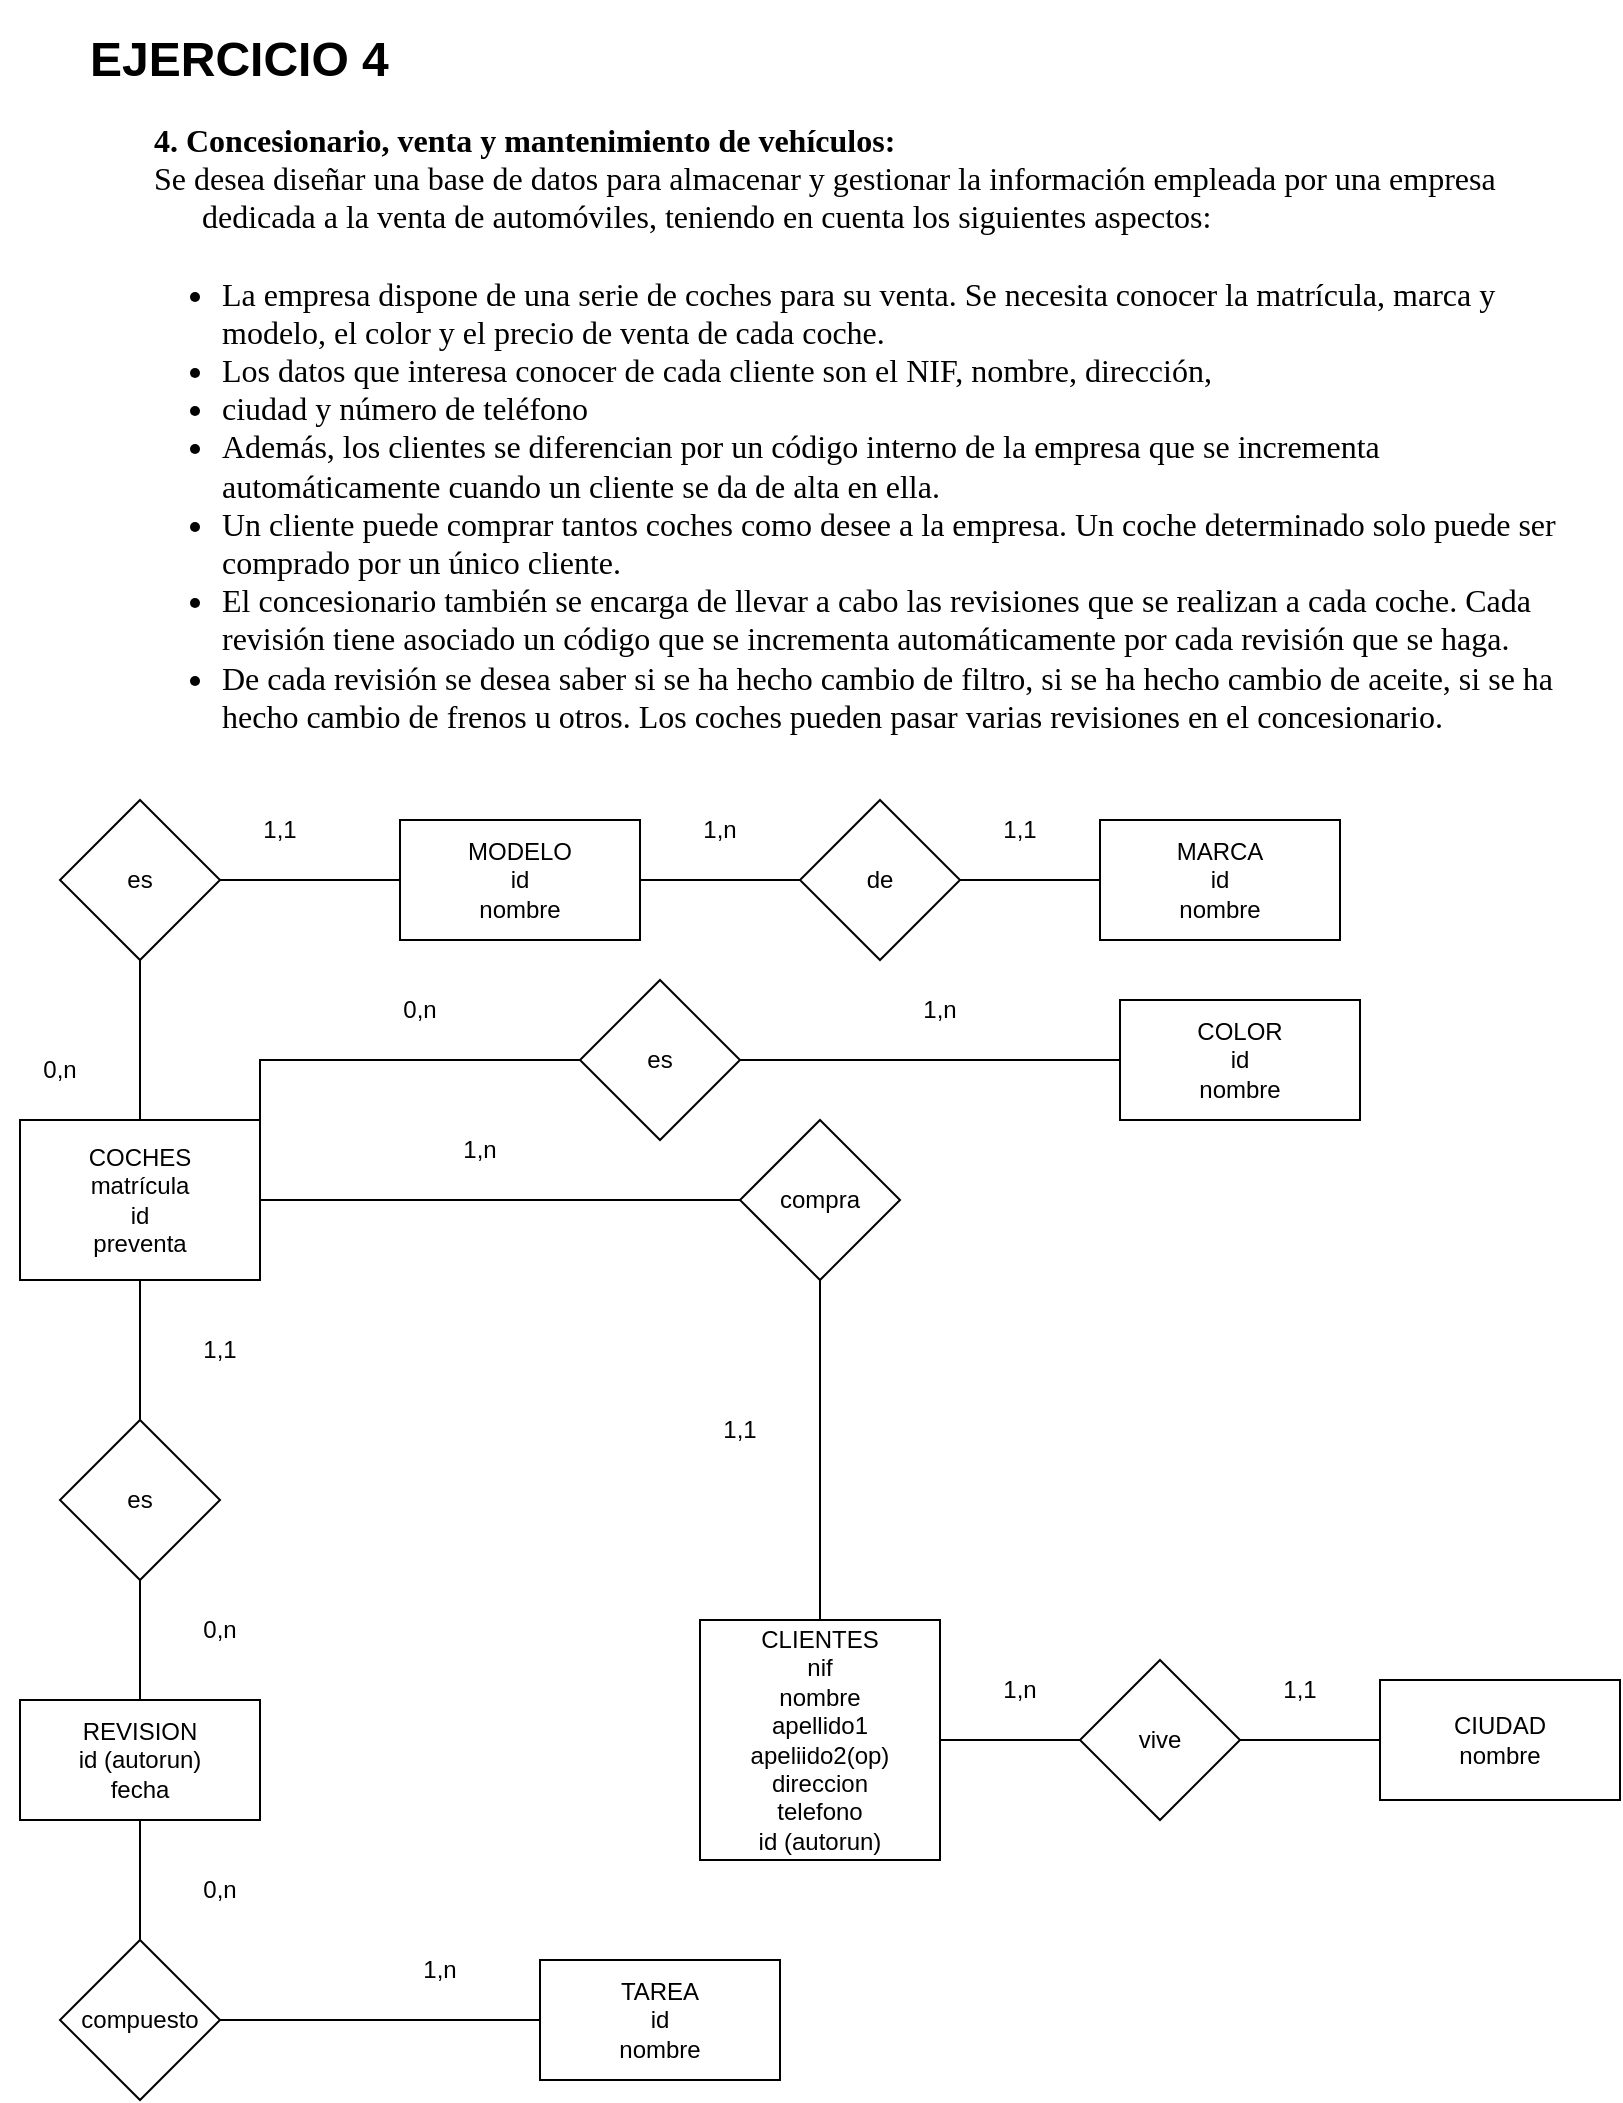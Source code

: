 <mxfile version="20.3.0" type="device"><diagram id="R2lEEEUBdFMjLlhIrx00" name="Page-1"><mxGraphModel dx="1662" dy="849" grid="1" gridSize="10" guides="1" tooltips="1" connect="1" arrows="1" fold="1" page="1" pageScale="1" pageWidth="850" pageHeight="1100" math="0" shadow="0" extFonts="Permanent Marker^https://fonts.googleapis.com/css?family=Permanent+Marker"><root><mxCell id="0"/><mxCell id="1" parent="0"/><mxCell id="SYdkhV4AEx9EhMRc8rV2-1" value="&lt;h1&gt;EJERCICIO 4&lt;/h1&gt;&lt;p style=&quot;line-height:1.2;margin-left: 24pt;text-indent: -18pt;margin-top:0pt;margin-bottom:0pt;padding:0pt 0pt 0pt 18pt;&quot; dir=&quot;ltr&quot;&gt;&lt;span style=&quot;font-size: 12pt; font-family: &amp;quot;Liberation Serif&amp;quot;; color: rgb(0, 0, 0); background-color: transparent; font-weight: 700; font-style: normal; font-variant: normal; text-decoration: none; vertical-align: baseline;&quot;&gt;4. Concesionario, venta y mantenimiento de vehículos:&amp;nbsp;&lt;/span&gt;&lt;/p&gt;&lt;p style=&quot;line-height:1.2;margin-left: 24pt;text-indent: -18pt;margin-top:0pt;margin-bottom:0pt;padding:0pt 0pt 0pt 18pt;&quot; dir=&quot;ltr&quot;&gt;&lt;span style=&quot;background-color: transparent; font-family: &amp;quot;Liberation Serif&amp;quot;; font-size: 12pt; text-indent: -18pt;&quot;&gt;Se desea diseñar una base de datos para almacenar y gestionar la información empleada por una empresa dedicada a la venta de automóviles, teniendo en cuenta los siguientes aspectos:&amp;nbsp;&lt;/span&gt;&lt;br&gt;&lt;/p&gt;&lt;p style=&quot;line-height:1.2;margin-left: 24pt;text-indent: -18pt;margin-top:0pt;margin-bottom:0pt;padding:0pt 0pt 0pt 18pt;&quot; dir=&quot;ltr&quot;&gt;&lt;span style=&quot;background-color: transparent; font-family: &amp;quot;Liberation Serif&amp;quot;; font-size: 12pt; text-indent: -18pt;&quot;&gt;&lt;br&gt;&lt;/span&gt;&lt;/p&gt;&lt;ul style=&quot;margin-top:0;margin-bottom:0;padding-inline-start:48px;&quot;&gt;&lt;li aria-level=&quot;1&quot; style=&quot;list-style-type: disc; font-size: 12pt; font-family: &amp;quot;Liberation Serif&amp;quot;; color: rgb(0, 0, 0); background-color: transparent; font-weight: 400; font-style: normal; font-variant: normal; text-decoration: none; vertical-align: baseline; margin-left: 13.5pt;&quot; dir=&quot;ltr&quot;&gt;&lt;p role=&quot;presentation&quot; style=&quot;line-height:1.2;margin-top:0pt;margin-bottom:0pt;&quot; dir=&quot;ltr&quot;&gt;&lt;span style=&quot;font-size: 12pt; font-family: &amp;quot;Liberation Serif&amp;quot;; color: rgb(0, 0, 0); background-color: transparent; font-weight: 400; font-style: normal; font-variant: normal; text-decoration: none; vertical-align: baseline;&quot;&gt;La empresa dispone de una serie de coches para su venta. Se necesita conocer la matrícula, marca y modelo, el color y el precio de venta de cada coche.&amp;nbsp;&lt;/span&gt;&lt;/p&gt;&lt;/li&gt;&lt;li aria-level=&quot;1&quot; style=&quot;list-style-type: disc; font-size: 12pt; font-family: &amp;quot;Liberation Serif&amp;quot;; color: rgb(0, 0, 0); background-color: transparent; font-weight: 400; font-style: normal; font-variant: normal; text-decoration: none; vertical-align: baseline; margin-left: 13.5pt;&quot; dir=&quot;ltr&quot;&gt;&lt;p role=&quot;presentation&quot; style=&quot;line-height:1.2;margin-top:0pt;margin-bottom:0pt;&quot; dir=&quot;ltr&quot;&gt;&lt;span style=&quot;font-size: 12pt; font-family: &amp;quot;Liberation Serif&amp;quot;; color: rgb(0, 0, 0); background-color: transparent; font-weight: 400; font-style: normal; font-variant: normal; text-decoration: none; vertical-align: baseline;&quot;&gt;Los datos que interesa conocer de cada cliente son el NIF, nombre, dirección,&amp;nbsp;&lt;/span&gt;&lt;/p&gt;&lt;/li&gt;&lt;li aria-level=&quot;1&quot; style=&quot;list-style-type: disc; font-size: 12pt; font-family: &amp;quot;Liberation Serif&amp;quot;; color: rgb(0, 0, 0); background-color: transparent; font-weight: 400; font-style: normal; font-variant: normal; text-decoration: none; vertical-align: baseline; margin-left: 13.5pt;&quot; dir=&quot;ltr&quot;&gt;&lt;p role=&quot;presentation&quot; style=&quot;line-height:1.2;margin-top:0pt;margin-bottom:0pt;&quot; dir=&quot;ltr&quot;&gt;&lt;span style=&quot;font-size: 12pt; font-family: &amp;quot;Liberation Serif&amp;quot;; color: rgb(0, 0, 0); background-color: transparent; font-weight: 400; font-style: normal; font-variant: normal; text-decoration: none; vertical-align: baseline;&quot;&gt;ciudad y número de teléfono&lt;/span&gt;&lt;/p&gt;&lt;/li&gt;&lt;li aria-level=&quot;1&quot; style=&quot;list-style-type: disc; font-size: 12pt; font-family: &amp;quot;Liberation Serif&amp;quot;; color: rgb(0, 0, 0); background-color: transparent; font-weight: 400; font-style: normal; font-variant: normal; text-decoration: none; vertical-align: baseline; margin-left: 13.5pt;&quot; dir=&quot;ltr&quot;&gt;&lt;p role=&quot;presentation&quot; style=&quot;line-height:1.2;margin-top:0pt;margin-bottom:0pt;&quot; dir=&quot;ltr&quot;&gt;&lt;span style=&quot;font-size: 12pt; font-family: &amp;quot;Liberation Serif&amp;quot;; color: rgb(0, 0, 0); background-color: transparent; font-weight: 400; font-style: normal; font-variant: normal; text-decoration: none; vertical-align: baseline;&quot;&gt;Además, los clientes se diferencian por un código interno de la empresa que se incrementa automáticamente cuando un cliente se da de alta en ella.&lt;/span&gt;&lt;/p&gt;&lt;/li&gt;&lt;li aria-level=&quot;1&quot; style=&quot;list-style-type: disc; font-size: 12pt; font-family: &amp;quot;Liberation Serif&amp;quot;; color: rgb(0, 0, 0); background-color: transparent; font-weight: 400; font-style: normal; font-variant: normal; text-decoration: none; vertical-align: baseline; margin-left: 13.5pt;&quot; dir=&quot;ltr&quot;&gt;&lt;p role=&quot;presentation&quot; style=&quot;line-height:1.2;margin-top:0pt;margin-bottom:0pt;&quot; dir=&quot;ltr&quot;&gt;&lt;span style=&quot;font-size: 12pt; font-family: &amp;quot;Liberation Serif&amp;quot;; color: rgb(0, 0, 0); background-color: transparent; font-weight: 400; font-style: normal; font-variant: normal; text-decoration: none; vertical-align: baseline;&quot;&gt;Un cliente puede comprar tantos coches como desee a la empresa. Un coche determinado solo puede ser comprado por un único cliente.&amp;nbsp;&lt;/span&gt;&lt;/p&gt;&lt;/li&gt;&lt;li aria-level=&quot;1&quot; style=&quot;list-style-type: disc; font-size: 12pt; font-family: &amp;quot;Liberation Serif&amp;quot;; color: rgb(0, 0, 0); background-color: transparent; font-weight: 400; font-style: normal; font-variant: normal; text-decoration: none; vertical-align: baseline; margin-left: 13.5pt;&quot; dir=&quot;ltr&quot;&gt;&lt;p role=&quot;presentation&quot; style=&quot;line-height:1.2;margin-top:0pt;margin-bottom:0pt;&quot; dir=&quot;ltr&quot;&gt;&lt;span style=&quot;font-size: 12pt; font-family: &amp;quot;Liberation Serif&amp;quot;; color: rgb(0, 0, 0); background-color: transparent; font-weight: 400; font-style: normal; font-variant: normal; text-decoration: none; vertical-align: baseline;&quot;&gt;El concesionario también se encarga de llevar a cabo las revisiones que se realizan a cada coche. Cada revisión tiene asociado un código que se incrementa automáticamente por cada revisión que se haga.&amp;nbsp;&lt;/span&gt;&lt;/p&gt;&lt;/li&gt;&lt;li aria-level=&quot;1&quot; style=&quot;list-style-type: disc; font-size: 12pt; font-family: &amp;quot;Liberation Serif&amp;quot;; color: rgb(0, 0, 0); background-color: transparent; font-weight: 400; font-style: normal; font-variant: normal; text-decoration: none; vertical-align: baseline; margin-left: 13.5pt;&quot; dir=&quot;ltr&quot;&gt;&lt;p role=&quot;presentation&quot; style=&quot;line-height:1.2;margin-top:0pt;margin-bottom:0pt;&quot; dir=&quot;ltr&quot;&gt;&lt;span style=&quot;font-size: 12pt; font-family: &amp;quot;Liberation Serif&amp;quot;; color: rgb(0, 0, 0); background-color: transparent; font-weight: 400; font-style: normal; font-variant: normal; text-decoration: none; vertical-align: baseline;&quot;&gt;De cada revisión se desea saber si se ha hecho cambio de filtro, si se ha hecho cambio de aceite, si se ha hecho cambio de frenos u otros. Los coches pueden pasar varias revisiones en el concesionario.&amp;nbsp;&lt;/span&gt;&lt;/p&gt;&lt;/li&gt;&lt;/ul&gt;&lt;p&gt;&lt;br&gt;&lt;/p&gt;" style="text;html=1;strokeColor=none;fillColor=none;spacing=5;spacingTop=-20;whiteSpace=wrap;overflow=hidden;rounded=0;" vertex="1" parent="1"><mxGeometry x="40" y="40" width="760" height="370" as="geometry"/></mxCell><mxCell id="SYdkhV4AEx9EhMRc8rV2-5" value="COCHES&lt;br&gt;matrícula&lt;br&gt;id&lt;br&gt;preventa" style="rounded=0;whiteSpace=wrap;html=1;" vertex="1" parent="1"><mxGeometry x="10" y="590" width="120" height="80" as="geometry"/></mxCell><mxCell id="SYdkhV4AEx9EhMRc8rV2-8" value="MODELO&lt;br&gt;id&lt;br&gt;nombre" style="rounded=0;whiteSpace=wrap;html=1;" vertex="1" parent="1"><mxGeometry x="200" y="440" width="120" height="60" as="geometry"/></mxCell><mxCell id="SYdkhV4AEx9EhMRc8rV2-9" value="" style="endArrow=none;html=1;rounded=0;exitX=1;exitY=0.5;exitDx=0;exitDy=0;entryX=0;entryY=0.5;entryDx=0;entryDy=0;startArrow=none;" edge="1" parent="1" source="SYdkhV4AEx9EhMRc8rV2-14" target="SYdkhV4AEx9EhMRc8rV2-8"><mxGeometry width="50" height="50" relative="1" as="geometry"><mxPoint x="70" y="570" as="sourcePoint"/><mxPoint x="450" y="360" as="targetPoint"/><Array as="points"><mxPoint x="150" y="470"/></Array></mxGeometry></mxCell><mxCell id="SYdkhV4AEx9EhMRc8rV2-10" value="MARCA&lt;br&gt;id&lt;br&gt;nombre" style="rounded=0;whiteSpace=wrap;html=1;" vertex="1" parent="1"><mxGeometry x="550" y="440" width="120" height="60" as="geometry"/></mxCell><mxCell id="SYdkhV4AEx9EhMRc8rV2-11" value="" style="endArrow=none;html=1;rounded=0;exitX=1;exitY=0.5;exitDx=0;exitDy=0;entryX=0;entryY=0.5;entryDx=0;entryDy=0;startArrow=none;" edge="1" parent="1" source="SYdkhV4AEx9EhMRc8rV2-12" target="SYdkhV4AEx9EhMRc8rV2-10"><mxGeometry width="50" height="50" relative="1" as="geometry"><mxPoint x="400" y="420" as="sourcePoint"/><mxPoint x="450" y="370" as="targetPoint"/></mxGeometry></mxCell><mxCell id="SYdkhV4AEx9EhMRc8rV2-12" value="de" style="rhombus;whiteSpace=wrap;html=1;" vertex="1" parent="1"><mxGeometry x="400" y="430" width="80" height="80" as="geometry"/></mxCell><mxCell id="SYdkhV4AEx9EhMRc8rV2-13" value="" style="endArrow=none;html=1;rounded=0;exitX=1;exitY=0.5;exitDx=0;exitDy=0;entryX=0;entryY=0.5;entryDx=0;entryDy=0;" edge="1" parent="1" source="SYdkhV4AEx9EhMRc8rV2-8" target="SYdkhV4AEx9EhMRc8rV2-12"><mxGeometry width="50" height="50" relative="1" as="geometry"><mxPoint x="320" y="470" as="sourcePoint"/><mxPoint x="550" y="470" as="targetPoint"/></mxGeometry></mxCell><mxCell id="SYdkhV4AEx9EhMRc8rV2-14" value="es" style="rhombus;whiteSpace=wrap;html=1;" vertex="1" parent="1"><mxGeometry x="30" y="430" width="80" height="80" as="geometry"/></mxCell><mxCell id="SYdkhV4AEx9EhMRc8rV2-15" value="" style="endArrow=none;html=1;rounded=0;exitX=0.5;exitY=0;exitDx=0;exitDy=0;entryX=0.5;entryY=1;entryDx=0;entryDy=0;" edge="1" parent="1" source="SYdkhV4AEx9EhMRc8rV2-5" target="SYdkhV4AEx9EhMRc8rV2-14"><mxGeometry width="50" height="50" relative="1" as="geometry"><mxPoint x="70" y="580" as="sourcePoint"/><mxPoint x="200" y="470" as="targetPoint"/><Array as="points"/></mxGeometry></mxCell><mxCell id="SYdkhV4AEx9EhMRc8rV2-16" value="CLIENTES&lt;br&gt;nif&lt;br&gt;nombre&lt;br&gt;apellido1&lt;br&gt;apeliido2(op)&lt;br&gt;direccion&lt;br&gt;telefono&lt;br&gt;id (autorun)" style="rounded=0;whiteSpace=wrap;html=1;" vertex="1" parent="1"><mxGeometry x="350" y="840" width="120" height="120" as="geometry"/></mxCell><mxCell id="SYdkhV4AEx9EhMRc8rV2-20" value="CIUDAD&lt;br&gt;nombre&lt;br&gt;" style="rounded=0;whiteSpace=wrap;html=1;" vertex="1" parent="1"><mxGeometry x="690" y="870" width="120" height="60" as="geometry"/></mxCell><mxCell id="SYdkhV4AEx9EhMRc8rV2-21" value="" style="endArrow=none;html=1;rounded=0;entryX=1;entryY=0.5;entryDx=0;entryDy=0;exitX=0;exitY=0.5;exitDx=0;exitDy=0;startArrow=none;" edge="1" parent="1" source="SYdkhV4AEx9EhMRc8rV2-22" target="SYdkhV4AEx9EhMRc8rV2-16"><mxGeometry width="50" height="50" relative="1" as="geometry"><mxPoint x="400" y="610" as="sourcePoint"/><mxPoint x="450" y="560" as="targetPoint"/></mxGeometry></mxCell><mxCell id="SYdkhV4AEx9EhMRc8rV2-22" value="vive" style="rhombus;whiteSpace=wrap;html=1;" vertex="1" parent="1"><mxGeometry x="540" y="860" width="80" height="80" as="geometry"/></mxCell><mxCell id="SYdkhV4AEx9EhMRc8rV2-23" value="" style="endArrow=none;html=1;rounded=0;entryX=1;entryY=0.5;entryDx=0;entryDy=0;exitX=0;exitY=0.5;exitDx=0;exitDy=0;" edge="1" parent="1" source="SYdkhV4AEx9EhMRc8rV2-20" target="SYdkhV4AEx9EhMRc8rV2-22"><mxGeometry width="50" height="50" relative="1" as="geometry"><mxPoint x="760" y="880" as="sourcePoint"/><mxPoint x="760" y="690" as="targetPoint"/></mxGeometry></mxCell><mxCell id="SYdkhV4AEx9EhMRc8rV2-24" value="" style="endArrow=none;html=1;rounded=0;exitX=0.5;exitY=1;exitDx=0;exitDy=0;entryX=0.5;entryY=0;entryDx=0;entryDy=0;startArrow=none;" edge="1" parent="1" source="SYdkhV4AEx9EhMRc8rV2-25" target="SYdkhV4AEx9EhMRc8rV2-16"><mxGeometry width="50" height="50" relative="1" as="geometry"><mxPoint x="400" y="610" as="sourcePoint"/><mxPoint x="450" y="560" as="targetPoint"/><Array as="points"><mxPoint x="410" y="690"/></Array></mxGeometry></mxCell><mxCell id="SYdkhV4AEx9EhMRc8rV2-25" value="compra" style="rhombus;whiteSpace=wrap;html=1;" vertex="1" parent="1"><mxGeometry x="370" y="590" width="80" height="80" as="geometry"/></mxCell><mxCell id="SYdkhV4AEx9EhMRc8rV2-26" value="" style="endArrow=none;html=1;rounded=0;exitX=1;exitY=0.5;exitDx=0;exitDy=0;entryX=0;entryY=0.5;entryDx=0;entryDy=0;" edge="1" parent="1" source="SYdkhV4AEx9EhMRc8rV2-5" target="SYdkhV4AEx9EhMRc8rV2-25"><mxGeometry width="50" height="50" relative="1" as="geometry"><mxPoint x="130" y="630" as="sourcePoint"/><mxPoint x="410" y="840" as="targetPoint"/><Array as="points"/></mxGeometry></mxCell><mxCell id="SYdkhV4AEx9EhMRc8rV2-27" value="1,n" style="text;html=1;strokeColor=none;fillColor=none;align=center;verticalAlign=middle;whiteSpace=wrap;rounded=0;" vertex="1" parent="1"><mxGeometry x="210" y="590" width="60" height="30" as="geometry"/></mxCell><mxCell id="SYdkhV4AEx9EhMRc8rV2-28" value="1,1" style="text;html=1;strokeColor=none;fillColor=none;align=center;verticalAlign=middle;whiteSpace=wrap;rounded=0;" vertex="1" parent="1"><mxGeometry x="340" y="730" width="60" height="30" as="geometry"/></mxCell><mxCell id="SYdkhV4AEx9EhMRc8rV2-34" value="" style="endArrow=none;html=1;rounded=0;exitX=1;exitY=0.5;exitDx=0;exitDy=0;startArrow=none;" edge="1" parent="1" source="SYdkhV4AEx9EhMRc8rV2-36" target="SYdkhV4AEx9EhMRc8rV2-35"><mxGeometry width="50" height="50" relative="1" as="geometry"><mxPoint x="470" y="780" as="sourcePoint"/><mxPoint x="620" y="560" as="targetPoint"/><Array as="points"/></mxGeometry></mxCell><mxCell id="SYdkhV4AEx9EhMRc8rV2-35" value="COLOR&lt;br&gt;id&lt;br&gt;nombre" style="rounded=0;whiteSpace=wrap;html=1;" vertex="1" parent="1"><mxGeometry x="560" y="530" width="120" height="60" as="geometry"/></mxCell><mxCell id="SYdkhV4AEx9EhMRc8rV2-36" value="es" style="rhombus;whiteSpace=wrap;html=1;" vertex="1" parent="1"><mxGeometry x="290" y="520" width="80" height="80" as="geometry"/></mxCell><mxCell id="SYdkhV4AEx9EhMRc8rV2-37" value="" style="endArrow=none;html=1;rounded=0;exitX=1;exitY=0;exitDx=0;exitDy=0;" edge="1" parent="1" source="SYdkhV4AEx9EhMRc8rV2-5" target="SYdkhV4AEx9EhMRc8rV2-36"><mxGeometry width="50" height="50" relative="1" as="geometry"><mxPoint x="130" y="590" as="sourcePoint"/><mxPoint x="560" y="560" as="targetPoint"/><Array as="points"><mxPoint x="130" y="560"/></Array></mxGeometry></mxCell><mxCell id="SYdkhV4AEx9EhMRc8rV2-38" value="REVISION&lt;br&gt;id (autorun)&lt;br&gt;fecha" style="rounded=0;whiteSpace=wrap;html=1;" vertex="1" parent="1"><mxGeometry x="10" y="880" width="120" height="60" as="geometry"/></mxCell><mxCell id="SYdkhV4AEx9EhMRc8rV2-39" value="" style="endArrow=none;html=1;rounded=0;entryX=0.5;entryY=1;entryDx=0;entryDy=0;exitX=0.5;exitY=0;exitDx=0;exitDy=0;startArrow=none;" edge="1" parent="1" source="SYdkhV4AEx9EhMRc8rV2-40" target="SYdkhV4AEx9EhMRc8rV2-5"><mxGeometry width="50" height="50" relative="1" as="geometry"><mxPoint x="80" y="810" as="sourcePoint"/><mxPoint x="130" y="760" as="targetPoint"/></mxGeometry></mxCell><mxCell id="SYdkhV4AEx9EhMRc8rV2-40" value="es" style="rhombus;whiteSpace=wrap;html=1;" vertex="1" parent="1"><mxGeometry x="30" y="740" width="80" height="80" as="geometry"/></mxCell><mxCell id="SYdkhV4AEx9EhMRc8rV2-41" value="" style="endArrow=none;html=1;rounded=0;entryX=0.5;entryY=1;entryDx=0;entryDy=0;exitX=0.5;exitY=0;exitDx=0;exitDy=0;" edge="1" parent="1" source="SYdkhV4AEx9EhMRc8rV2-38" target="SYdkhV4AEx9EhMRc8rV2-40"><mxGeometry width="50" height="50" relative="1" as="geometry"><mxPoint x="70" y="880" as="sourcePoint"/><mxPoint x="70" y="670" as="targetPoint"/></mxGeometry></mxCell><mxCell id="SYdkhV4AEx9EhMRc8rV2-42" value="TAREA&lt;br&gt;id&lt;br&gt;nombre" style="rounded=0;whiteSpace=wrap;html=1;" vertex="1" parent="1"><mxGeometry x="270" y="1010" width="120" height="60" as="geometry"/></mxCell><mxCell id="SYdkhV4AEx9EhMRc8rV2-43" value="" style="endArrow=none;html=1;rounded=0;exitX=1;exitY=0.5;exitDx=0;exitDy=0;entryX=0;entryY=0.5;entryDx=0;entryDy=0;startArrow=none;" edge="1" parent="1" source="SYdkhV4AEx9EhMRc8rV2-45" target="SYdkhV4AEx9EhMRc8rV2-42"><mxGeometry width="50" height="50" relative="1" as="geometry"><mxPoint x="480" y="940" as="sourcePoint"/><mxPoint x="530" y="890" as="targetPoint"/><Array as="points"><mxPoint x="150" y="1040"/></Array></mxGeometry></mxCell><mxCell id="SYdkhV4AEx9EhMRc8rV2-45" value="compuesto" style="rhombus;whiteSpace=wrap;html=1;" vertex="1" parent="1"><mxGeometry x="30" y="1000" width="80" height="80" as="geometry"/></mxCell><mxCell id="SYdkhV4AEx9EhMRc8rV2-46" value="" style="endArrow=none;html=1;rounded=0;exitX=0.5;exitY=1;exitDx=0;exitDy=0;entryX=0.5;entryY=0;entryDx=0;entryDy=0;" edge="1" parent="1" source="SYdkhV4AEx9EhMRc8rV2-38" target="SYdkhV4AEx9EhMRc8rV2-45"><mxGeometry width="50" height="50" relative="1" as="geometry"><mxPoint x="70" y="940" as="sourcePoint"/><mxPoint x="270" y="1040" as="targetPoint"/><Array as="points"/></mxGeometry></mxCell><mxCell id="SYdkhV4AEx9EhMRc8rV2-47" value="1,1" style="text;html=1;strokeColor=none;fillColor=none;align=center;verticalAlign=middle;whiteSpace=wrap;rounded=0;" vertex="1" parent="1"><mxGeometry x="480" y="430" width="60" height="30" as="geometry"/></mxCell><mxCell id="SYdkhV4AEx9EhMRc8rV2-48" value="1,n" style="text;html=1;strokeColor=none;fillColor=none;align=center;verticalAlign=middle;whiteSpace=wrap;rounded=0;" vertex="1" parent="1"><mxGeometry x="330" y="430" width="60" height="30" as="geometry"/></mxCell><mxCell id="SYdkhV4AEx9EhMRc8rV2-49" value="1,1" style="text;html=1;strokeColor=none;fillColor=none;align=center;verticalAlign=middle;whiteSpace=wrap;rounded=0;" vertex="1" parent="1"><mxGeometry x="110" y="430" width="60" height="30" as="geometry"/></mxCell><mxCell id="SYdkhV4AEx9EhMRc8rV2-50" value="0,n" style="text;html=1;strokeColor=none;fillColor=none;align=center;verticalAlign=middle;whiteSpace=wrap;rounded=0;" vertex="1" parent="1"><mxGeometry y="550" width="60" height="30" as="geometry"/></mxCell><mxCell id="SYdkhV4AEx9EhMRc8rV2-51" value="1,n" style="text;html=1;strokeColor=none;fillColor=none;align=center;verticalAlign=middle;whiteSpace=wrap;rounded=0;" vertex="1" parent="1"><mxGeometry x="440" y="520" width="60" height="30" as="geometry"/></mxCell><mxCell id="SYdkhV4AEx9EhMRc8rV2-52" value="0,n" style="text;html=1;strokeColor=none;fillColor=none;align=center;verticalAlign=middle;whiteSpace=wrap;rounded=0;" vertex="1" parent="1"><mxGeometry x="180" y="520" width="60" height="30" as="geometry"/></mxCell><mxCell id="SYdkhV4AEx9EhMRc8rV2-53" value="1,n" style="text;html=1;strokeColor=none;fillColor=none;align=center;verticalAlign=middle;whiteSpace=wrap;rounded=0;" vertex="1" parent="1"><mxGeometry x="190" y="1000" width="60" height="30" as="geometry"/></mxCell><mxCell id="SYdkhV4AEx9EhMRc8rV2-54" value="0,n" style="text;html=1;strokeColor=none;fillColor=none;align=center;verticalAlign=middle;whiteSpace=wrap;rounded=0;" vertex="1" parent="1"><mxGeometry x="80" y="830" width="60" height="30" as="geometry"/></mxCell><mxCell id="SYdkhV4AEx9EhMRc8rV2-55" value="0,n" style="text;html=1;strokeColor=none;fillColor=none;align=center;verticalAlign=middle;whiteSpace=wrap;rounded=0;" vertex="1" parent="1"><mxGeometry x="80" y="960" width="60" height="30" as="geometry"/></mxCell><mxCell id="SYdkhV4AEx9EhMRc8rV2-56" value="1,1" style="text;html=1;strokeColor=none;fillColor=none;align=center;verticalAlign=middle;whiteSpace=wrap;rounded=0;" vertex="1" parent="1"><mxGeometry x="80" y="690" width="60" height="30" as="geometry"/></mxCell><mxCell id="SYdkhV4AEx9EhMRc8rV2-57" value="1,n" style="text;html=1;strokeColor=none;fillColor=none;align=center;verticalAlign=middle;whiteSpace=wrap;rounded=0;" vertex="1" parent="1"><mxGeometry x="480" y="860" width="60" height="30" as="geometry"/></mxCell><mxCell id="SYdkhV4AEx9EhMRc8rV2-58" value="1,1" style="text;html=1;strokeColor=none;fillColor=none;align=center;verticalAlign=middle;whiteSpace=wrap;rounded=0;" vertex="1" parent="1"><mxGeometry x="620" y="860" width="60" height="30" as="geometry"/></mxCell></root></mxGraphModel></diagram></mxfile>